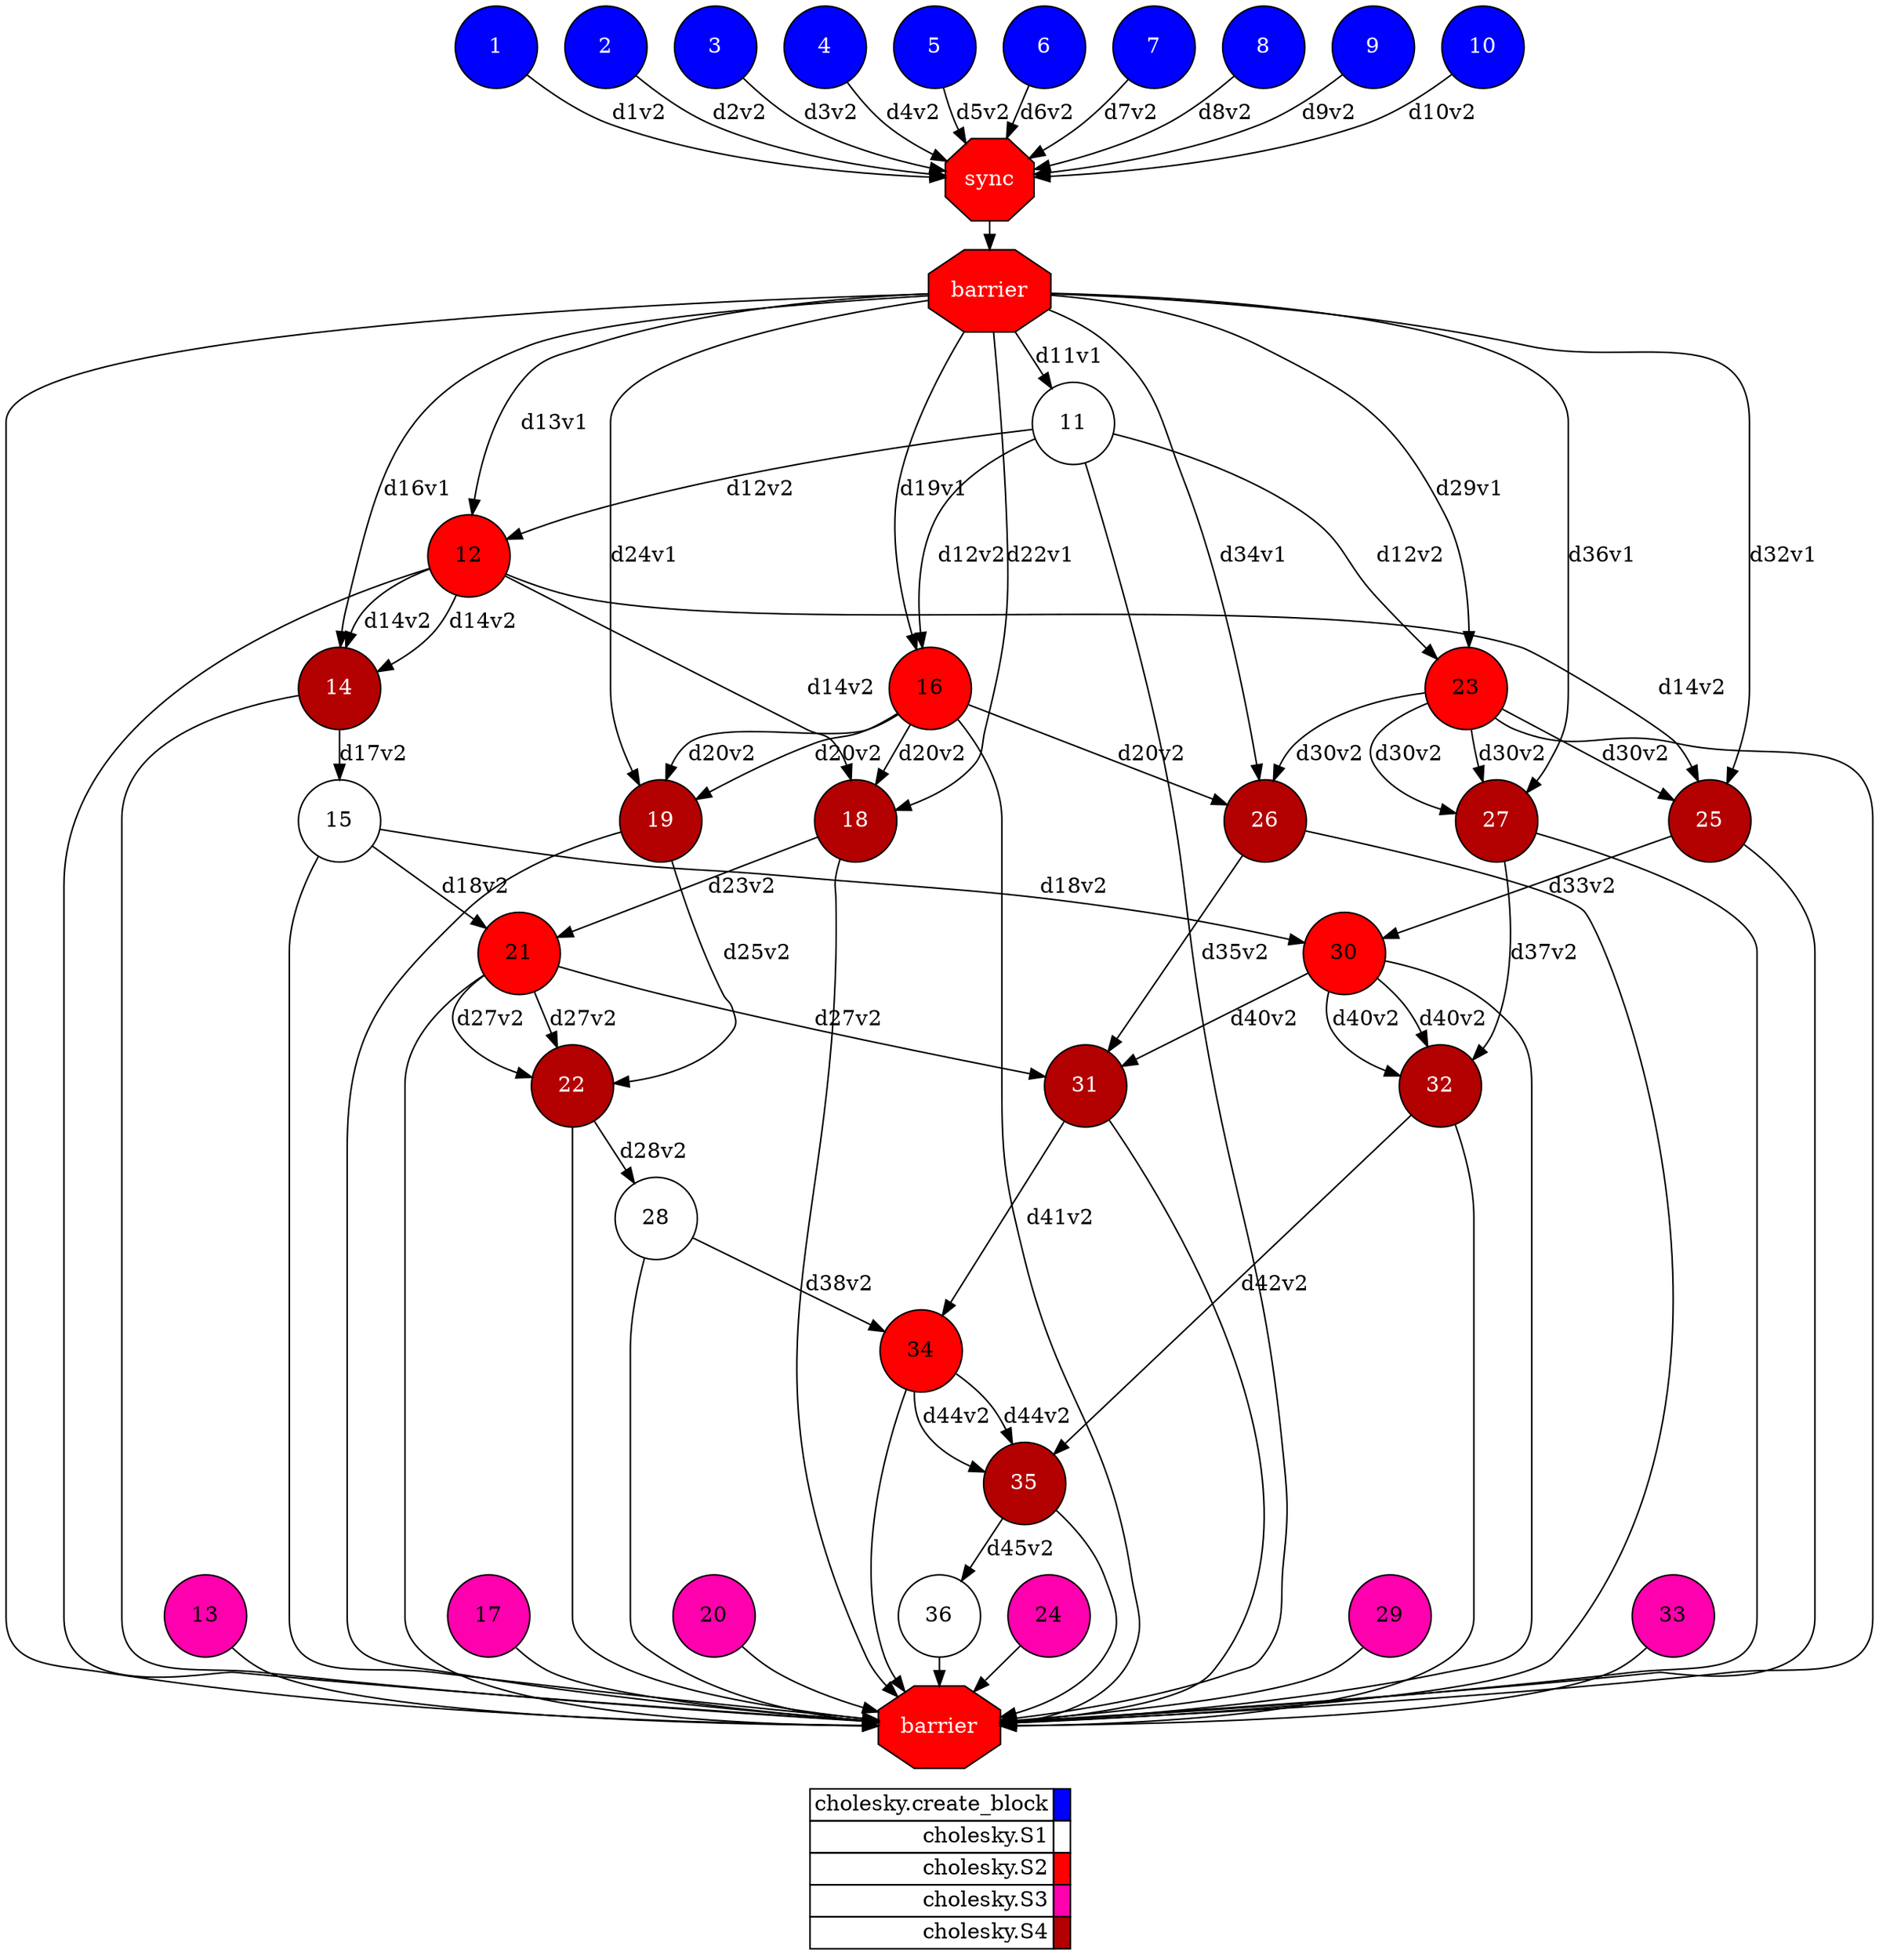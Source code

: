 digraph {
  rankdir=TB;
  labeljust="l";
  subgraph dependence_graph {
    ranksep=0.20;
    node[height=0.75];

1[shape=circle, style=filled fillcolor="#0000ff" fontcolor="#ffffff"];
2[shape=circle, style=filled fillcolor="#0000ff" fontcolor="#ffffff"];
3[shape=circle, style=filled fillcolor="#0000ff" fontcolor="#ffffff"];
4[shape=circle, style=filled fillcolor="#0000ff" fontcolor="#ffffff"];
5[shape=circle, style=filled fillcolor="#0000ff" fontcolor="#ffffff"];
6[shape=circle, style=filled fillcolor="#0000ff" fontcolor="#ffffff"];
7[shape=circle, style=filled fillcolor="#0000ff" fontcolor="#ffffff"];
8[shape=circle, style=filled fillcolor="#0000ff" fontcolor="#ffffff"];
9[shape=circle, style=filled fillcolor="#0000ff" fontcolor="#ffffff"];
10[shape=circle, style=filled fillcolor="#0000ff" fontcolor="#ffffff"];
Synchro1[label="sync", shape=octagon, style=filled fillcolor="#ff0000" fontcolor="#FFFFFF"];
1 -> Synchro1[ label="d1v2" ];
2 -> Synchro1[ label="d2v2" ];
3 -> Synchro1[ label="d3v2" ];
4 -> Synchro1[ label="d4v2" ];
5 -> Synchro1[ label="d5v2" ];
6 -> Synchro1[ label="d6v2" ];
7 -> Synchro1[ label="d7v2" ];
8 -> Synchro1[ label="d8v2" ];
9 -> Synchro1[ label="d9v2" ];
10 -> Synchro1[ label="d10v2" ];
Synchro2[label="barrier", shape=octagon, style=filled fillcolor="#ff0000" fontcolor="#FFFFFF"];
Synchro1 -> Synchro2;
11[shape=circle, style=filled fillcolor="#ffffff" fontcolor="#000000"];
Synchro2 -> 11[ label="d11v1" ];
12[shape=circle, style=filled fillcolor="#ff0000" fontcolor="#000000"];
11 -> 12[ label="d12v2" ];
Synchro2 -> 12[ label="d13v1" ];
13[shape=circle, style=filled fillcolor="#ff00ae" fontcolor="#000000"];
14[shape=circle, style=filled fillcolor="#b30000" fontcolor="#ffffff"];
12 -> 14[ label="d14v2" ];
12 -> 14[ label="d14v2" ];
Synchro2 -> 14[ label="d16v1" ];
15[shape=circle, style=filled fillcolor="#ffffff" fontcolor="#000000"];
14 -> 15[ label="d17v2" ];
16[shape=circle, style=filled fillcolor="#ff0000" fontcolor="#000000"];
11 -> 16[ label="d12v2" ];
Synchro2 -> 16[ label="d19v1" ];
17[shape=circle, style=filled fillcolor="#ff00ae" fontcolor="#000000"];
18[shape=circle, style=filled fillcolor="#b30000" fontcolor="#ffffff"];
16 -> 18[ label="d20v2" ];
12 -> 18[ label="d14v2" ];
Synchro2 -> 18[ label="d22v1" ];
19[shape=circle, style=filled fillcolor="#b30000" fontcolor="#ffffff"];
16 -> 19[ label="d20v2" ];
16 -> 19[ label="d20v2" ];
Synchro2 -> 19[ label="d24v1" ];
20[shape=circle, style=filled fillcolor="#ff00ae" fontcolor="#000000"];
21[shape=circle, style=filled fillcolor="#ff0000" fontcolor="#000000"];
15 -> 21[ label="d18v2" ];
18 -> 21[ label="d23v2" ];
22[shape=circle, style=filled fillcolor="#b30000" fontcolor="#ffffff"];
21 -> 22[ label="d27v2" ];
21 -> 22[ label="d27v2" ];
19 -> 22[ label="d25v2" ];
23[shape=circle, style=filled fillcolor="#ff0000" fontcolor="#000000"];
11 -> 23[ label="d12v2" ];
Synchro2 -> 23[ label="d29v1" ];
24[shape=circle, style=filled fillcolor="#ff00ae" fontcolor="#000000"];
25[shape=circle, style=filled fillcolor="#b30000" fontcolor="#ffffff"];
23 -> 25[ label="d30v2" ];
12 -> 25[ label="d14v2" ];
Synchro2 -> 25[ label="d32v1" ];
26[shape=circle, style=filled fillcolor="#b30000" fontcolor="#ffffff"];
23 -> 26[ label="d30v2" ];
16 -> 26[ label="d20v2" ];
Synchro2 -> 26[ label="d34v1" ];
27[shape=circle, style=filled fillcolor="#b30000" fontcolor="#ffffff"];
23 -> 27[ label="d30v2" ];
23 -> 27[ label="d30v2" ];
Synchro2 -> 27[ label="d36v1" ];
28[shape=circle, style=filled fillcolor="#ffffff" fontcolor="#000000"];
22 -> 28[ label="d28v2" ];
29[shape=circle, style=filled fillcolor="#ff00ae" fontcolor="#000000"];
30[shape=circle, style=filled fillcolor="#ff0000" fontcolor="#000000"];
15 -> 30[ label="d18v2" ];
25 -> 30[ label="d33v2" ];
31[shape=circle, style=filled fillcolor="#b30000" fontcolor="#ffffff"];
30 -> 31[ label="d40v2" ];
21 -> 31[ label="d27v2" ];
26 -> 31[ label="d35v2" ];
32[shape=circle, style=filled fillcolor="#b30000" fontcolor="#ffffff"];
30 -> 32[ label="d40v2" ];
30 -> 32[ label="d40v2" ];
27 -> 32[ label="d37v2" ];
33[shape=circle, style=filled fillcolor="#ff00ae" fontcolor="#000000"];
34[shape=circle, style=filled fillcolor="#ff0000" fontcolor="#000000"];
28 -> 34[ label="d38v2" ];
31 -> 34[ label="d41v2" ];
35[shape=circle, style=filled fillcolor="#b30000" fontcolor="#ffffff"];
34 -> 35[ label="d44v2" ];
34 -> 35[ label="d44v2" ];
32 -> 35[ label="d42v2" ];
36[shape=circle, style=filled fillcolor="#ffffff" fontcolor="#000000"];
35 -> 36[ label="d45v2" ];
Synchro3[label="barrier", shape=octagon, style=filled fillcolor="#ff0000" fontcolor="#FFFFFF"];
Synchro2 -> Synchro3;
34 -> Synchro3;
24 -> Synchro3;
27 -> Synchro3;
31 -> Synchro3;
20 -> Synchro3;
16 -> Synchro3;
28 -> Synchro3;
13 -> Synchro3;
21 -> Synchro3;
30 -> Synchro3;
11 -> Synchro3;
33 -> Synchro3;
35 -> Synchro3;
17 -> Synchro3;
26 -> Synchro3;
15 -> Synchro3;
18 -> Synchro3;
22 -> Synchro3;
19 -> Synchro3;
23 -> Synchro3;
29 -> Synchro3;
32 -> Synchro3;
36 -> Synchro3;
25 -> Synchro3;
12 -> Synchro3;
14 -> Synchro3;  }
  subgraph legend {
    rank=sink;
    node [shape=plaintext, height=0.75];
    ranksep=0.20;
    label = "Legend";
    key [label=<
      <table border="0" cellpadding="2" cellspacing="0" cellborder="1">
<tr>
<td align="right">cholesky.create_block</td>
<td bgcolor="#0000ff">&nbsp;</td>
</tr>
<tr>
<td align="right">cholesky.S1</td>
<td bgcolor="#ffffff">&nbsp;</td>
</tr>
<tr>
<td align="right">cholesky.S2</td>
<td bgcolor="#ff0000">&nbsp;</td>
</tr>
<tr>
<td align="right">cholesky.S3</td>
<td bgcolor="#ff00ae">&nbsp;</td>
</tr>
<tr>
<td align="right">cholesky.S4</td>
<td bgcolor="#b30000">&nbsp;</td>
</tr>
      </table>
    >]
  }
}
